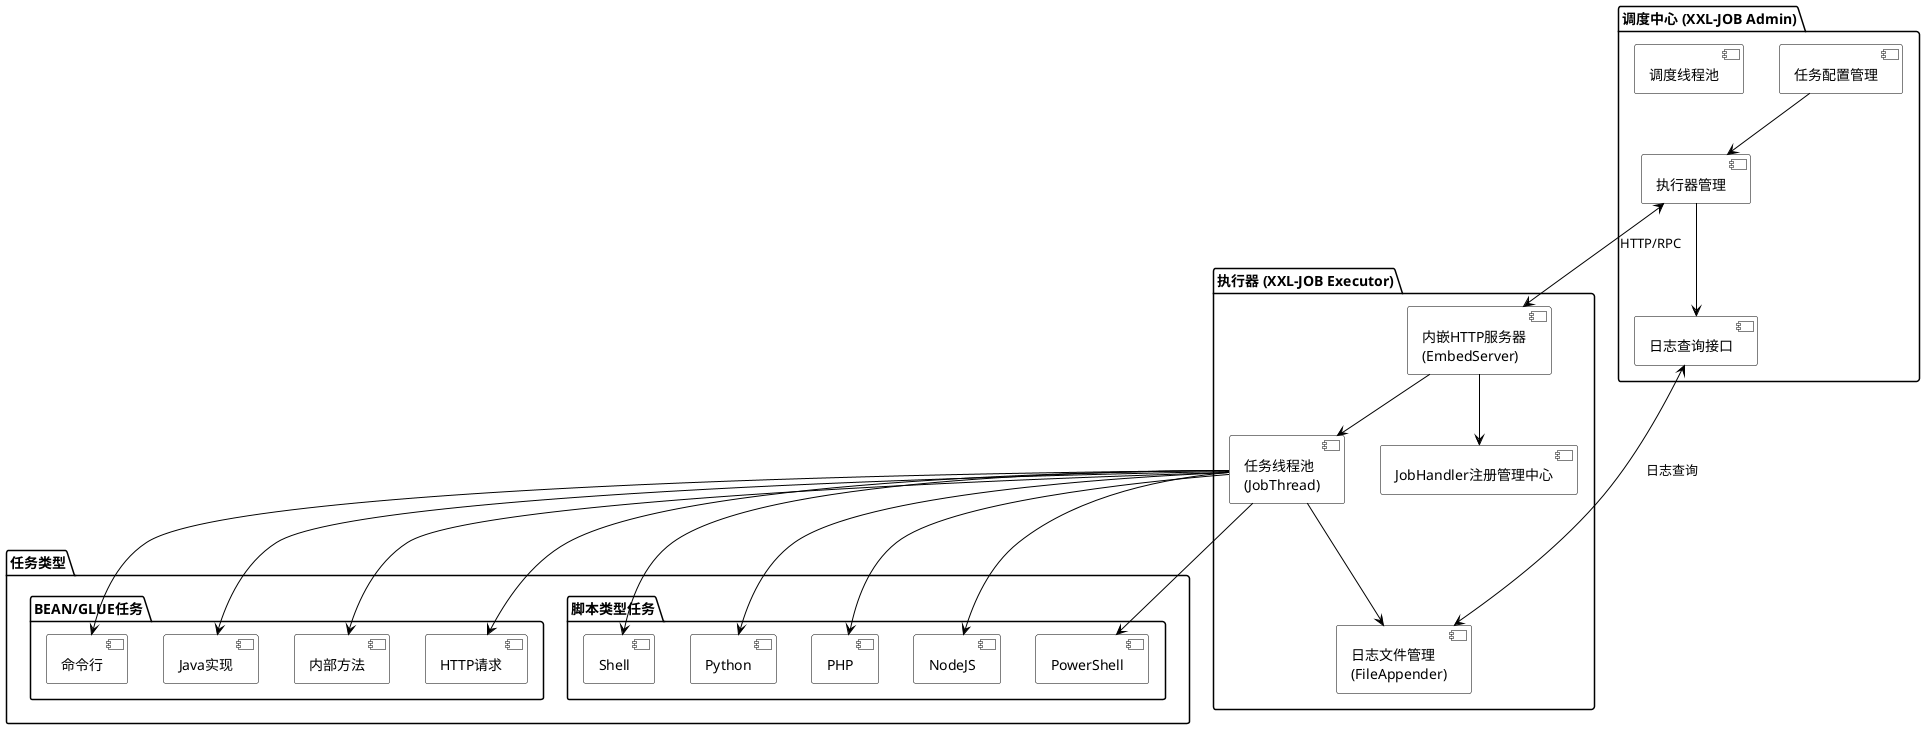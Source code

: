 @startuml xxl_job_component_diagram

' 样式设置
skinparam component {
  BackgroundColor White
  ArrowColor Black
  BorderColor Black
}

package "调度中心 (XXL-JOB Admin)" {
  [任务配置管理] as TaskManager
  [执行器管理] as ExecutorManager
  [调度线程池] as SchedulePool
  [日志查询接口] as LogQuery
}

package "执行器 (XXL-JOB Executor)" {
  [JobHandler注册管理中心] as HandlerRegistry
  [内嵌HTTP服务器\n(EmbedServer)] as EmbedServer
  [任务线程池\n(JobThread)] as ThreadPool
  [日志文件管理\n(FileAppender)] as FileAppender
}

package "任务类型" {
  package "BEAN/GLUE任务" {
    [Java实现] as JavaImpl
    [内部方法] as InternalMethod
    [HTTP请求] as HttpRequest
    [命令行] as CommandLine
  }
  
  package "脚本类型任务" {
    [Shell] as Shell
    [Python] as Python
    [PHP] as PHP
    [NodeJS] as NodeJS
    [PowerShell] as PowerShell
  }
}

' 关系
TaskManager --> ExecutorManager
ExecutorManager --> LogQuery

ExecutorManager <--> EmbedServer : HTTP/RPC
EmbedServer --> HandlerRegistry
EmbedServer --> ThreadPool

ThreadPool --> JavaImpl
ThreadPool --> InternalMethod
ThreadPool --> HttpRequest
ThreadPool --> CommandLine
ThreadPool --> Shell
ThreadPool --> Python
ThreadPool --> PHP
ThreadPool --> NodeJS
ThreadPool --> PowerShell

ThreadPool --> FileAppender
LogQuery <--> FileAppender : 日志查询

@enduml 